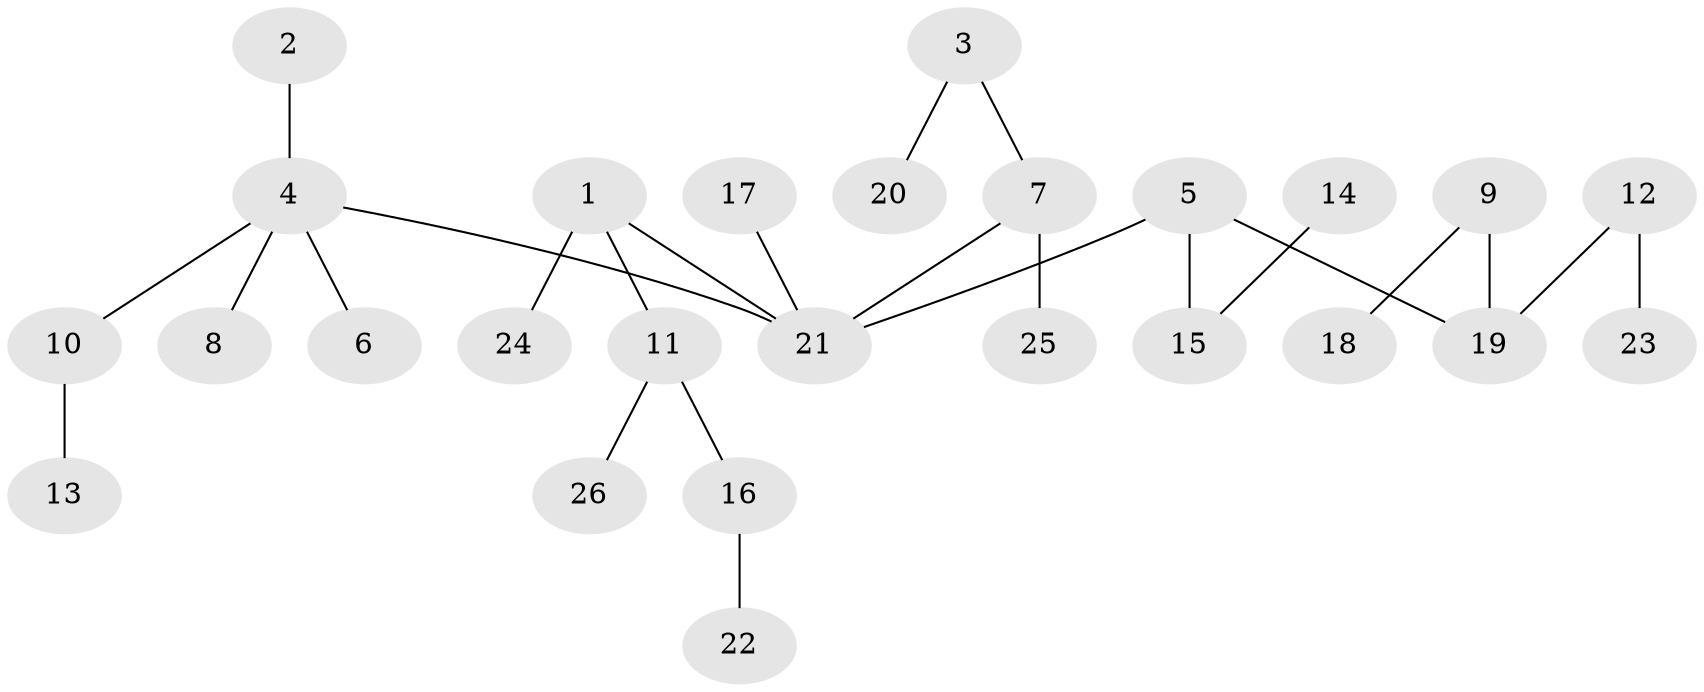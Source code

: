 // original degree distribution, {7: 0.0196078431372549, 4: 0.09803921568627451, 1: 0.5098039215686274, 6: 0.0196078431372549, 2: 0.2549019607843137, 3: 0.09803921568627451}
// Generated by graph-tools (version 1.1) at 2025/37/03/04/25 23:37:29]
// undirected, 26 vertices, 25 edges
graph export_dot {
  node [color=gray90,style=filled];
  1;
  2;
  3;
  4;
  5;
  6;
  7;
  8;
  9;
  10;
  11;
  12;
  13;
  14;
  15;
  16;
  17;
  18;
  19;
  20;
  21;
  22;
  23;
  24;
  25;
  26;
  1 -- 11 [weight=1.0];
  1 -- 21 [weight=1.0];
  1 -- 24 [weight=1.0];
  2 -- 4 [weight=1.0];
  3 -- 7 [weight=1.0];
  3 -- 20 [weight=1.0];
  4 -- 6 [weight=1.0];
  4 -- 8 [weight=1.0];
  4 -- 10 [weight=1.0];
  4 -- 21 [weight=1.0];
  5 -- 15 [weight=1.0];
  5 -- 19 [weight=1.0];
  5 -- 21 [weight=1.0];
  7 -- 21 [weight=1.0];
  7 -- 25 [weight=1.0];
  9 -- 18 [weight=1.0];
  9 -- 19 [weight=1.0];
  10 -- 13 [weight=1.0];
  11 -- 16 [weight=1.0];
  11 -- 26 [weight=1.0];
  12 -- 19 [weight=1.0];
  12 -- 23 [weight=1.0];
  14 -- 15 [weight=1.0];
  16 -- 22 [weight=1.0];
  17 -- 21 [weight=1.0];
}
